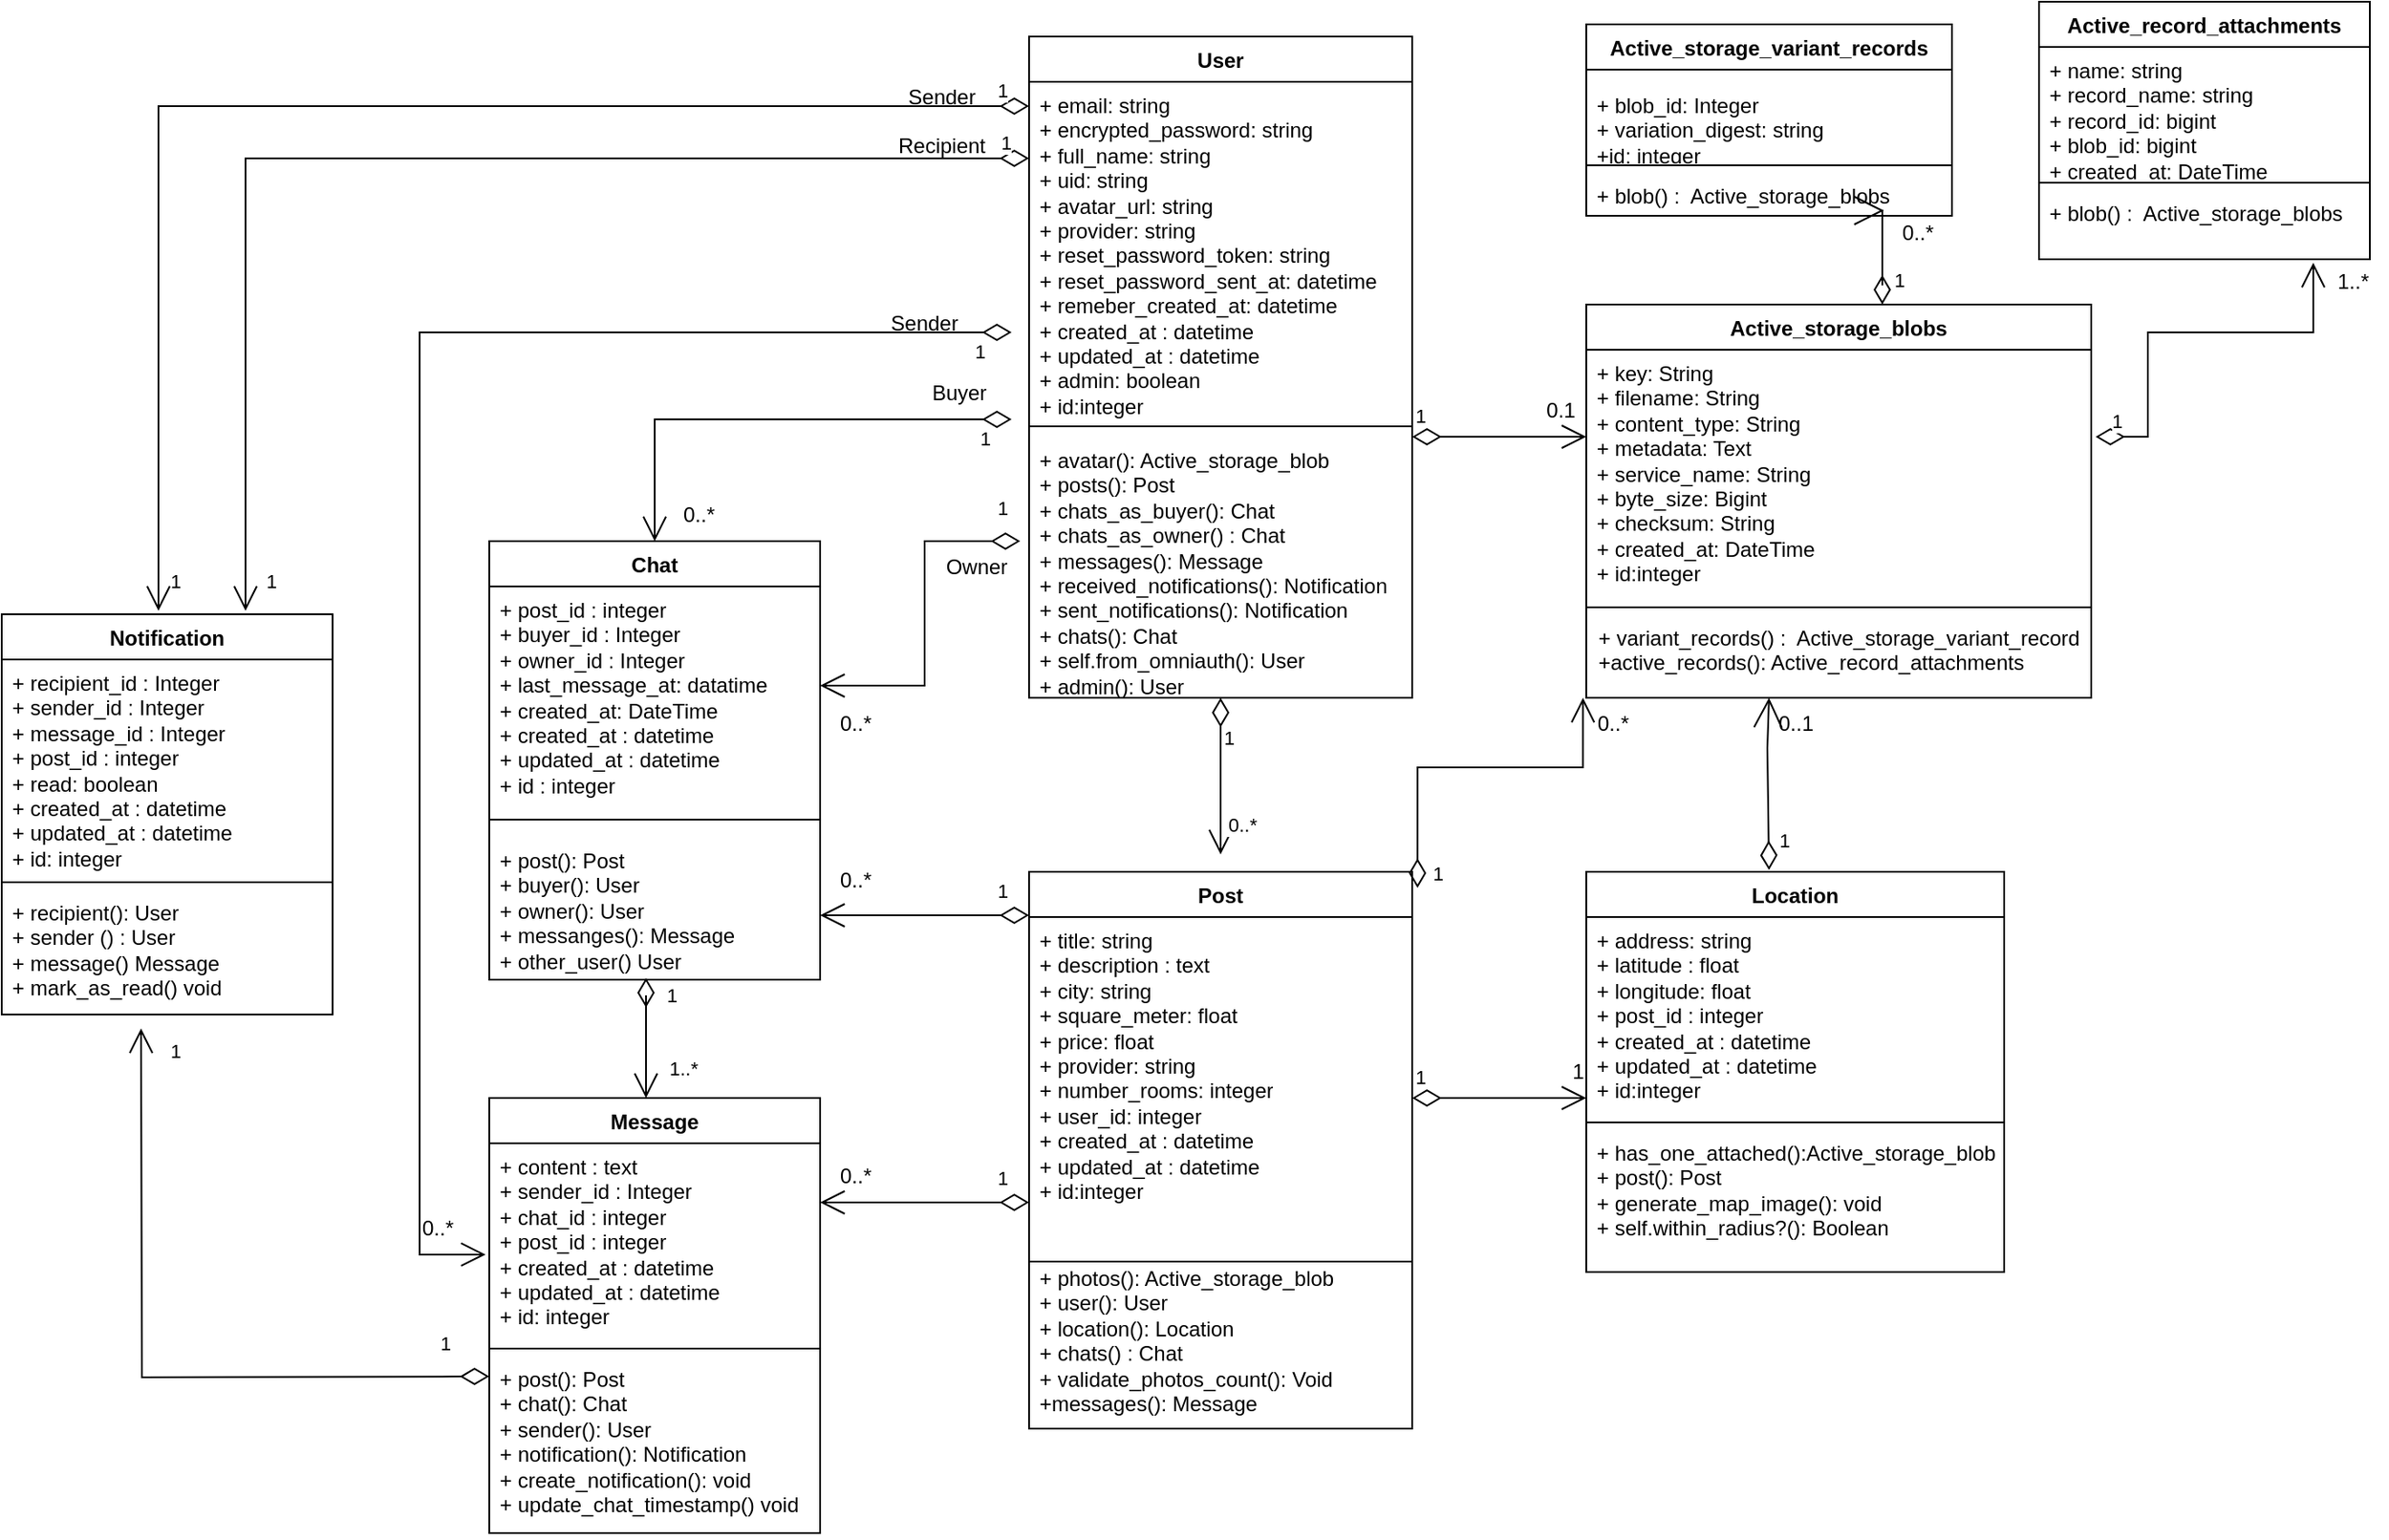 <mxfile version="24.6.5" type="device">
  <diagram name="Page-1" id="79sttr75bbqQJlArOYBK">
    <mxGraphModel dx="2217" dy="973" grid="1" gridSize="10" guides="1" tooltips="1" connect="1" arrows="1" fold="1" page="1" pageScale="1" pageWidth="850" pageHeight="1100" math="0" shadow="0">
      <root>
        <mxCell id="0" />
        <mxCell id="1" parent="0" />
        <mxCell id="OsrnES0SKi7QVxMVaG5j-71" value="Active_record_attachments" style="swimlane;fontStyle=1;align=center;verticalAlign=top;childLayout=stackLayout;horizontal=1;startSize=26;horizontalStack=0;resizeParent=1;resizeParentMax=0;resizeLast=0;collapsible=1;marginBottom=0;whiteSpace=wrap;html=1;" vertex="1" parent="1">
          <mxGeometry x="630" y="10" width="190" height="148" as="geometry" />
        </mxCell>
        <mxCell id="OsrnES0SKi7QVxMVaG5j-72" value="&lt;div&gt;+ name: string&lt;br&gt;&lt;/div&gt;&lt;div&gt;+ record_name: string&lt;/div&gt;&lt;div&gt;+ record_id: bigint&lt;/div&gt;&lt;div&gt;+ blob_id: bigint&lt;div&gt;+ created_at: DateTime&lt;/div&gt;&lt;/div&gt;&lt;div&gt;&lt;br&gt;&lt;/div&gt;" style="text;strokeColor=none;fillColor=none;align=left;verticalAlign=top;spacingLeft=4;spacingRight=4;overflow=hidden;rotatable=0;points=[[0,0.5],[1,0.5]];portConstraint=eastwest;whiteSpace=wrap;html=1;" vertex="1" parent="OsrnES0SKi7QVxMVaG5j-71">
          <mxGeometry y="26" width="190" height="74" as="geometry" />
        </mxCell>
        <mxCell id="OsrnES0SKi7QVxMVaG5j-73" value="" style="line;strokeWidth=1;fillColor=none;align=left;verticalAlign=middle;spacingTop=-1;spacingLeft=3;spacingRight=3;rotatable=0;labelPosition=right;points=[];portConstraint=eastwest;strokeColor=inherit;" vertex="1" parent="OsrnES0SKi7QVxMVaG5j-71">
          <mxGeometry y="100" width="190" height="8" as="geometry" />
        </mxCell>
        <mxCell id="OsrnES0SKi7QVxMVaG5j-74" value="&lt;div&gt;&lt;span class=&quot;hljs-type&quot;&gt;+ &lt;/span&gt;blob() :&amp;nbsp; Active_storage_blobs&lt;/div&gt;&lt;div&gt;&lt;br&gt;&lt;/div&gt;&lt;div&gt;&lt;br&gt;&lt;br&gt;&lt;/div&gt;" style="text;strokeColor=none;fillColor=none;align=left;verticalAlign=top;spacingLeft=4;spacingRight=4;overflow=hidden;rotatable=0;points=[[0,0.5],[1,0.5]];portConstraint=eastwest;whiteSpace=wrap;html=1;" vertex="1" parent="OsrnES0SKi7QVxMVaG5j-71">
          <mxGeometry y="108" width="190" height="40" as="geometry" />
        </mxCell>
        <mxCell id="OsrnES0SKi7QVxMVaG5j-76" value="1" style="endArrow=open;html=1;endSize=12;startArrow=diamondThin;startSize=14;startFill=0;edgeStyle=orthogonalEdgeStyle;align=left;verticalAlign=bottom;rounded=0;entryX=-0.01;entryY=1;entryDx=0;entryDy=0;entryPerimeter=0;" edge="1" parent="1">
          <mxGeometry x="-0.933" relative="1" as="geometry">
            <mxPoint x="662.5" y="260" as="sourcePoint" />
            <mxPoint x="787.5" y="160" as="targetPoint" />
            <Array as="points">
              <mxPoint x="692.5" y="200" />
              <mxPoint x="787.5" y="200" />
            </Array>
            <mxPoint as="offset" />
          </mxGeometry>
        </mxCell>
        <mxCell id="OsrnES0SKi7QVxMVaG5j-77" value="1..*" style="text;html=1;align=center;verticalAlign=middle;resizable=0;points=[];autosize=1;strokeColor=none;fillColor=none;container=0;" vertex="1" parent="1">
          <mxGeometry x="790" y="156" width="40" height="30" as="geometry" />
        </mxCell>
        <mxCell id="OsrnES0SKi7QVxMVaG5j-6" value="User" style="swimlane;fontStyle=1;align=center;verticalAlign=top;childLayout=stackLayout;horizontal=1;startSize=26;horizontalStack=0;resizeParent=1;resizeParentMax=0;resizeLast=0;collapsible=1;marginBottom=0;whiteSpace=wrap;html=1;container=0;" vertex="1" parent="1">
          <mxGeometry x="50" y="30" width="220" height="380" as="geometry">
            <mxRectangle x="260" y="80" width="100" height="30" as="alternateBounds" />
          </mxGeometry>
        </mxCell>
        <mxCell id="OsrnES0SKi7QVxMVaG5j-24" value="" style="endArrow=open;html=1;endSize=12;startArrow=diamondThin;startSize=14;startFill=0;edgeStyle=orthogonalEdgeStyle;rounded=0;exitX=0.5;exitY=1;exitDx=0;exitDy=0;" edge="1" parent="1" source="OsrnES0SKi7QVxMVaG5j-6">
          <mxGeometry y="20" relative="1" as="geometry">
            <mxPoint x="159.5" y="430" as="sourcePoint" />
            <mxPoint x="160" y="500" as="targetPoint" />
            <mxPoint as="offset" />
          </mxGeometry>
        </mxCell>
        <mxCell id="OsrnES0SKi7QVxMVaG5j-25" value="1" style="edgeLabel;resizable=0;html=1;align=left;verticalAlign=top;container=0;" connectable="0" vertex="1" parent="OsrnES0SKi7QVxMVaG5j-24">
          <mxGeometry x="-1" relative="1" as="geometry">
            <mxPoint y="10" as="offset" />
          </mxGeometry>
        </mxCell>
        <mxCell id="OsrnES0SKi7QVxMVaG5j-26" value="0..*" style="edgeLabel;resizable=0;html=1;align=right;verticalAlign=top;container=0;" connectable="0" vertex="1" parent="OsrnES0SKi7QVxMVaG5j-24">
          <mxGeometry x="1" relative="1" as="geometry">
            <mxPoint x="21" y="-30" as="offset" />
          </mxGeometry>
        </mxCell>
        <mxCell id="OsrnES0SKi7QVxMVaG5j-33" value="Post" style="swimlane;fontStyle=1;align=center;verticalAlign=top;childLayout=stackLayout;horizontal=1;startSize=26;horizontalStack=0;resizeParent=1;resizeParentMax=0;resizeLast=0;collapsible=1;marginBottom=0;whiteSpace=wrap;html=1;container=0;" vertex="1" parent="1">
          <mxGeometry x="50" y="510" width="220" height="320" as="geometry">
            <mxRectangle x="50" y="510" width="100" height="30" as="alternateBounds" />
          </mxGeometry>
        </mxCell>
        <mxCell id="OsrnES0SKi7QVxMVaG5j-37" value="Location" style="swimlane;fontStyle=1;align=center;verticalAlign=top;childLayout=stackLayout;horizontal=1;startSize=26;horizontalStack=0;resizeParent=1;resizeParentMax=0;resizeLast=0;collapsible=1;marginBottom=0;whiteSpace=wrap;html=1;container=0;" vertex="1" parent="1">
          <mxGeometry x="370" y="510" width="240" height="230" as="geometry">
            <mxRectangle x="260" y="80" width="100" height="30" as="alternateBounds" />
          </mxGeometry>
        </mxCell>
        <mxCell id="OsrnES0SKi7QVxMVaG5j-44" value="1" style="endArrow=open;html=1;endSize=12;startArrow=diamondThin;startSize=14;startFill=0;edgeStyle=orthogonalEdgeStyle;align=left;verticalAlign=bottom;rounded=0;" edge="1" parent="1">
          <mxGeometry x="-1" y="3" relative="1" as="geometry">
            <mxPoint x="270" y="640" as="sourcePoint" />
            <mxPoint x="370" y="640" as="targetPoint" />
          </mxGeometry>
        </mxCell>
        <mxCell id="OsrnES0SKi7QVxMVaG5j-45" value="1" style="text;html=1;align=center;verticalAlign=middle;resizable=0;points=[];autosize=1;strokeColor=none;fillColor=none;container=0;" vertex="1" parent="1">
          <mxGeometry x="350" y="610" width="30" height="30" as="geometry" />
        </mxCell>
        <mxCell id="OsrnES0SKi7QVxMVaG5j-50" value="Active_storage_blobs" style="swimlane;fontStyle=1;align=center;verticalAlign=top;childLayout=stackLayout;horizontal=1;startSize=26;horizontalStack=0;resizeParent=1;resizeParentMax=0;resizeLast=0;collapsible=1;marginBottom=0;whiteSpace=wrap;html=1;container=0;" vertex="1" parent="1">
          <mxGeometry x="370" y="184" width="290" height="226" as="geometry">
            <mxRectangle x="260" y="80" width="100" height="30" as="alternateBounds" />
          </mxGeometry>
        </mxCell>
        <mxCell id="OsrnES0SKi7QVxMVaG5j-54" value="1" style="endArrow=open;html=1;endSize=12;startArrow=diamondThin;startSize=14;startFill=0;edgeStyle=orthogonalEdgeStyle;align=left;verticalAlign=bottom;rounded=0;" edge="1" parent="1">
          <mxGeometry x="-1" y="3" relative="1" as="geometry">
            <mxPoint x="270" y="260" as="sourcePoint" />
            <mxPoint x="370" y="260" as="targetPoint" />
          </mxGeometry>
        </mxCell>
        <mxCell id="OsrnES0SKi7QVxMVaG5j-55" value="1" style="endArrow=open;html=1;endSize=15;startArrow=diamondThin;startSize=14;startFill=0;edgeStyle=orthogonalEdgeStyle;align=left;verticalAlign=bottom;rounded=0;entryX=0.433;entryY=1.021;entryDx=0;entryDy=0;entryPerimeter=0;exitX=0.379;exitY=0;exitDx=0;exitDy=0;exitPerimeter=0;sourcePerimeterSpacing=0;targetPerimeterSpacing=4;" edge="1" parent="1">
          <mxGeometry x="-0.82" y="-5" relative="1" as="geometry">
            <mxPoint x="474.96" y="508.99" as="sourcePoint" />
            <mxPoint x="474.93" y="409.998" as="targetPoint" />
            <Array as="points">
              <mxPoint x="474" y="438.99" />
              <mxPoint x="474" y="438.99" />
            </Array>
            <mxPoint as="offset" />
          </mxGeometry>
        </mxCell>
        <mxCell id="OsrnES0SKi7QVxMVaG5j-56" value="0..1" style="text;html=1;align=center;verticalAlign=middle;resizable=0;points=[];autosize=1;strokeColor=none;fillColor=none;container=0;" vertex="1" parent="1">
          <mxGeometry x="470" y="410" width="40" height="30" as="geometry" />
        </mxCell>
        <mxCell id="OsrnES0SKi7QVxMVaG5j-57" value="0.1" style="text;html=1;align=center;verticalAlign=middle;resizable=0;points=[];autosize=1;strokeColor=none;fillColor=none;container=0;" vertex="1" parent="1">
          <mxGeometry x="335" y="230" width="40" height="30" as="geometry" />
        </mxCell>
        <mxCell id="OsrnES0SKi7QVxMVaG5j-58" value="1" style="endArrow=open;html=1;endSize=12;startArrow=diamondThin;startSize=14;startFill=0;edgeStyle=orthogonalEdgeStyle;align=left;verticalAlign=bottom;rounded=0;exitX=1.014;exitY=0.029;exitDx=0;exitDy=0;exitPerimeter=0;entryX=-0.01;entryY=1;entryDx=0;entryDy=0;entryPerimeter=0;" edge="1" parent="1" source="OsrnES0SKi7QVxMVaG5j-33" target="OsrnES0SKi7QVxMVaG5j-53">
          <mxGeometry x="-1" y="-7" relative="1" as="geometry">
            <mxPoint x="260" y="450" as="sourcePoint" />
            <mxPoint x="360" y="450" as="targetPoint" />
            <Array as="points">
              <mxPoint x="273" y="450" />
              <mxPoint x="368" y="450" />
            </Array>
            <mxPoint y="1" as="offset" />
          </mxGeometry>
        </mxCell>
        <mxCell id="OsrnES0SKi7QVxMVaG5j-60" value="0..*" style="text;html=1;align=center;verticalAlign=middle;resizable=0;points=[];autosize=1;strokeColor=none;fillColor=none;container=0;" vertex="1" parent="1">
          <mxGeometry x="365" y="410" width="40" height="30" as="geometry" />
        </mxCell>
        <mxCell id="OsrnES0SKi7QVxMVaG5j-61" value="1" style="endArrow=open;html=1;endSize=15;startArrow=diamondThin;startSize=14;startFill=0;edgeStyle=orthogonalEdgeStyle;align=left;verticalAlign=bottom;rounded=0;sourcePerimeterSpacing=0;targetPerimeterSpacing=4;" edge="1" parent="1">
          <mxGeometry x="-0.82" y="-5" relative="1" as="geometry">
            <mxPoint x="540" y="184" as="sourcePoint" />
            <mxPoint x="541" y="130" as="targetPoint" />
            <Array as="points">
              <mxPoint x="540" y="172.99" />
              <mxPoint x="540" y="172.99" />
            </Array>
            <mxPoint as="offset" />
          </mxGeometry>
        </mxCell>
        <mxCell id="OsrnES0SKi7QVxMVaG5j-62" value="0..*" style="text;html=1;align=center;verticalAlign=middle;resizable=0;points=[];autosize=1;strokeColor=none;fillColor=none;container=0;" vertex="1" parent="1">
          <mxGeometry x="540" y="128" width="40" height="30" as="geometry" />
        </mxCell>
        <mxCell id="OsrnES0SKi7QVxMVaG5j-7" value="&lt;div&gt;+ email: string&lt;/div&gt;&lt;div&gt;+ encrypted_password: string&lt;br&gt;&lt;/div&gt;&lt;div&gt;+ full_name: string&lt;/div&gt;&lt;div&gt;+ uid: string&lt;/div&gt;&lt;div&gt;+ avatar_url: string&lt;/div&gt;&lt;div&gt;+ provider: string&lt;/div&gt;&lt;div&gt;+ reset_password_token: string&lt;/div&gt;&lt;div&gt;+ reset_password_sent_at: datetime&lt;br&gt;&lt;/div&gt;&lt;div&gt;+ remeber_created_at: datetime&lt;/div&gt;&lt;div&gt;+ created_at : datetime&lt;/div&gt;&lt;div&gt;+ updated_at : datetime&lt;/div&gt;&lt;div&gt;+ admin: boolean&lt;/div&gt;&lt;div&gt;+ id:integer&lt;/div&gt;&lt;div&gt;&lt;br&gt;&lt;/div&gt;" style="text;strokeColor=none;fillColor=none;align=left;verticalAlign=top;spacingLeft=4;spacingRight=4;overflow=hidden;rotatable=0;points=[[0,0.5],[1,0.5]];portConstraint=eastwest;whiteSpace=wrap;html=1;container=0;" vertex="1" parent="1">
          <mxGeometry x="50" y="56" width="220" height="194" as="geometry" />
        </mxCell>
        <mxCell id="OsrnES0SKi7QVxMVaG5j-8" value="" style="line;strokeWidth=1;fillColor=none;align=left;verticalAlign=middle;spacingTop=-1;spacingLeft=3;spacingRight=3;rotatable=0;labelPosition=right;points=[];portConstraint=eastwest;strokeColor=inherit;container=0;" vertex="1" parent="1">
          <mxGeometry x="50" y="250" width="220" height="8" as="geometry" />
        </mxCell>
        <mxCell id="OsrnES0SKi7QVxMVaG5j-9" value="&lt;div&gt;+ avatar(): Active_storage_blob&lt;/div&gt;&lt;div&gt;&lt;span class=&quot;hljs-type&quot;&gt;+ posts(): Post&lt;/span&gt;&lt;/div&gt;&lt;div&gt;&lt;span class=&quot;hljs-type&quot;&gt;+ &lt;/span&gt;chats_as_buyer(): Chat&lt;/div&gt;&lt;div&gt;+ chats_as_owner() : Chat&lt;/div&gt;&lt;div&gt;+ &lt;span class=&quot;hljs-string&quot;&gt;messages(): Message&lt;/span&gt;&lt;/div&gt;&lt;div&gt;&lt;span class=&quot;hljs-string&quot;&gt;+ &lt;/span&gt;&lt;span class=&quot;hljs-string&quot;&gt;received_notifications(): Notification&lt;/span&gt;&lt;/div&gt;&lt;div&gt;&lt;span class=&quot;hljs-string&quot;&gt;+ &lt;/span&gt;sent_notifications(): Notification&lt;/div&gt;&lt;div&gt;+ chats(): Chat&lt;/div&gt;&lt;div&gt;+&amp;nbsp;self.from_omniauth(): User&lt;/div&gt;&lt;div&gt;+ admin(): User&lt;br&gt; &lt;/div&gt;&lt;div&gt;&lt;br&gt;&lt;/div&gt;&lt;div&gt;&lt;br&gt;&lt;/div&gt;" style="text;strokeColor=none;fillColor=none;align=left;verticalAlign=top;spacingLeft=4;spacingRight=4;overflow=hidden;rotatable=0;points=[[0,0.5],[1,0.5]];portConstraint=eastwest;whiteSpace=wrap;html=1;container=0;" vertex="1" parent="1">
          <mxGeometry x="50" y="260" width="220" height="150" as="geometry" />
        </mxCell>
        <mxCell id="OsrnES0SKi7QVxMVaG5j-34" value="&lt;div&gt;+ title: string&lt;/div&gt;&lt;div&gt;+ description : text&lt;br&gt;&lt;/div&gt;&lt;div&gt;+ city: string&lt;/div&gt;&lt;div&gt;+ square_meter: float&lt;br&gt;&lt;/div&gt;&lt;div&gt;+ price: float&lt;br&gt;&lt;/div&gt;&lt;div&gt;+ provider: string&lt;/div&gt;&lt;div&gt;+ number_rooms: integer&lt;/div&gt;&lt;div&gt;+ user_id: integer&lt;br&gt;&lt;/div&gt;&lt;div&gt;+ created_at : datetime&lt;/div&gt;&lt;div&gt;+ updated_at : datetime&lt;/div&gt;&lt;div&gt;+ id:integer&lt;br&gt;&lt;/div&gt;&lt;div&gt;&lt;br&gt;&lt;/div&gt;&lt;div&gt;&lt;br&gt;&lt;/div&gt;" style="text;strokeColor=none;fillColor=none;align=left;verticalAlign=top;spacingLeft=4;spacingRight=4;overflow=hidden;rotatable=0;points=[[0,0.5],[1,0.5]];portConstraint=eastwest;whiteSpace=wrap;html=1;container=0;" vertex="1" parent="1">
          <mxGeometry x="50" y="536" width="220" height="194" as="geometry" />
        </mxCell>
        <mxCell id="OsrnES0SKi7QVxMVaG5j-35" value="" style="line;strokeWidth=1;fillColor=none;align=left;verticalAlign=middle;spacingTop=-1;spacingLeft=3;spacingRight=3;rotatable=0;labelPosition=right;points=[];portConstraint=eastwest;strokeColor=inherit;container=0;" vertex="1" parent="1">
          <mxGeometry x="50" y="730" width="220" height="8" as="geometry" />
        </mxCell>
        <mxCell id="OsrnES0SKi7QVxMVaG5j-36" value="&lt;div&gt;+ photos(): Active_storage_blob&lt;/div&gt;&lt;div&gt;&lt;span class=&quot;hljs-type&quot;&gt;+ user(): User&lt;br&gt;&lt;/span&gt;&lt;/div&gt;&lt;div&gt;&lt;span class=&quot;hljs-type&quot;&gt;+ &lt;/span&gt;location(): Location&lt;br&gt;&lt;/div&gt;&lt;div&gt;+ chats() : Chat&lt;/div&gt;&lt;div&gt;+ &lt;span class=&quot;hljs-string&quot;&gt;validate_photos_count(): Void&lt;br&gt;&lt;/span&gt;&lt;/div&gt;&lt;div&gt;+messages(): Message&lt;br&gt;&lt;/div&gt;&lt;div&gt;&lt;br&gt;&lt;/div&gt;" style="text;strokeColor=none;fillColor=none;align=left;verticalAlign=top;spacingLeft=4;spacingRight=4;overflow=hidden;rotatable=0;points=[[0,0.5],[1,0.5]];portConstraint=eastwest;whiteSpace=wrap;html=1;container=0;" vertex="1" parent="1">
          <mxGeometry x="50" y="730" width="220" height="90" as="geometry" />
        </mxCell>
        <mxCell id="OsrnES0SKi7QVxMVaG5j-38" value="&lt;div&gt;+ address: string&lt;/div&gt;&lt;div&gt;+ latitude : float&lt;br&gt;&lt;/div&gt;&lt;div&gt;+ longitude: float&lt;br&gt;&lt;/div&gt;&lt;div&gt;+ post_id : integer&lt;br&gt;&lt;/div&gt;&lt;div&gt;+ created_at : datetime&lt;/div&gt;&lt;div&gt;+ updated_at : datetime&lt;/div&gt;&lt;div&gt;+ id:integer&lt;br&gt;&lt;/div&gt;&lt;div&gt;&lt;br&gt;&lt;/div&gt;&lt;div&gt;&lt;br&gt;&lt;/div&gt;" style="text;strokeColor=none;fillColor=none;align=left;verticalAlign=top;spacingLeft=4;spacingRight=4;overflow=hidden;rotatable=0;points=[[0,0.5],[1,0.5]];portConstraint=eastwest;whiteSpace=wrap;html=1;container=0;" vertex="1" parent="1">
          <mxGeometry x="370" y="536" width="240" height="114" as="geometry" />
        </mxCell>
        <mxCell id="OsrnES0SKi7QVxMVaG5j-39" value="" style="line;strokeWidth=1;fillColor=none;align=left;verticalAlign=middle;spacingTop=-1;spacingLeft=3;spacingRight=3;rotatable=0;labelPosition=right;points=[];portConstraint=eastwest;strokeColor=inherit;container=0;" vertex="1" parent="1">
          <mxGeometry x="370" y="650" width="240" height="8" as="geometry" />
        </mxCell>
        <mxCell id="OsrnES0SKi7QVxMVaG5j-40" value="&lt;div&gt;+&amp;nbsp;has_one_attached():Active_storage_blob&lt;/div&gt;&lt;div&gt;&lt;span class=&quot;hljs-type&quot;&gt;+ post(): Post&lt;br&gt;&lt;/span&gt;&lt;/div&gt;&lt;div&gt;&lt;span class=&quot;hljs-type&quot;&gt;+ &lt;/span&gt;generate_map_image(): void&lt;br&gt;&lt;/div&gt;&lt;div&gt;+&amp;nbsp;self.within_radius?&lt;span class=&quot;hljs-string&quot;&gt;(): Boolean&lt;br&gt;&lt;/span&gt;&lt;/div&gt;&lt;div&gt;&lt;br&gt;&lt;/div&gt;&lt;div&gt;&lt;br&gt;&lt;/div&gt;" style="text;strokeColor=none;fillColor=none;align=left;verticalAlign=top;spacingLeft=4;spacingRight=4;overflow=hidden;rotatable=0;points=[[0,0.5],[1,0.5]];portConstraint=eastwest;whiteSpace=wrap;html=1;container=0;" vertex="1" parent="1">
          <mxGeometry x="370" y="658" width="240" height="82" as="geometry" />
        </mxCell>
        <mxCell id="OsrnES0SKi7QVxMVaG5j-48" value="" style="line;strokeWidth=1;fillColor=none;align=left;verticalAlign=middle;spacingTop=-1;spacingLeft=3;spacingRight=3;rotatable=0;labelPosition=right;points=[];portConstraint=eastwest;strokeColor=inherit;container=0;" vertex="1" parent="1">
          <mxGeometry x="370" y="100" width="210" height="8" as="geometry" />
        </mxCell>
        <mxCell id="OsrnES0SKi7QVxMVaG5j-51" value="&lt;div&gt;+ key: String&lt;/div&gt;&lt;div&gt;+ filename: String &lt;/div&gt;&lt;div&gt;+ content_type: String&lt;/div&gt;&lt;div&gt;+ metadata: Text &lt;/div&gt;&lt;div&gt;+ service_name: String&lt;/div&gt;&lt;div&gt;+ byte_size: &lt;span class=&quot;hljs-type&quot;&gt;Bigint&lt;/span&gt; &lt;/div&gt;&lt;div&gt;+ checksum: String &lt;/div&gt;&lt;div&gt;+ created_at: DateTime&lt;/div&gt;&lt;div&gt;+ id:integer&lt;br&gt;&lt;/div&gt;&lt;div&gt;&lt;br&gt;&lt;/div&gt;&lt;div&gt;&lt;br&gt;&lt;/div&gt;" style="text;strokeColor=none;fillColor=none;align=left;verticalAlign=top;spacingLeft=4;spacingRight=4;overflow=hidden;rotatable=0;points=[[0,0.5],[1,0.5]];portConstraint=eastwest;whiteSpace=wrap;html=1;container=0;" vertex="1" parent="1">
          <mxGeometry x="370" y="210" width="200" height="144" as="geometry" />
        </mxCell>
        <mxCell id="OsrnES0SKi7QVxMVaG5j-52" value="" style="line;strokeWidth=1;fillColor=none;align=left;verticalAlign=middle;spacingTop=-1;spacingLeft=3;spacingRight=3;rotatable=0;labelPosition=right;points=[];portConstraint=eastwest;strokeColor=inherit;container=0;" vertex="1" parent="1">
          <mxGeometry x="370" y="354" width="290" height="8" as="geometry" />
        </mxCell>
        <mxCell id="OsrnES0SKi7QVxMVaG5j-53" value="&lt;div&gt;&lt;span class=&quot;hljs-type&quot;&gt;+ &lt;/span&gt;variant_records() :&amp;nbsp; Active_storage_variant_record&lt;/div&gt;&lt;div&gt;+active_records(): Active_record_attachments&lt;br&gt;&lt;/div&gt;&lt;div&gt;&lt;br&gt;&lt;/div&gt;&lt;div&gt;&lt;br&gt;&lt;/div&gt;" style="text;strokeColor=none;fillColor=none;align=left;verticalAlign=top;spacingLeft=4;spacingRight=4;overflow=hidden;rotatable=0;points=[[0,0.5],[1,0.5]];portConstraint=eastwest;whiteSpace=wrap;html=1;container=0;" vertex="1" parent="1">
          <mxGeometry x="371" y="362" width="289" height="48" as="geometry" />
        </mxCell>
        <mxCell id="OsrnES0SKi7QVxMVaG5j-81" value="Chat" style="swimlane;fontStyle=1;align=center;verticalAlign=top;childLayout=stackLayout;horizontal=1;startSize=26;horizontalStack=0;resizeParent=1;resizeParentMax=0;resizeLast=0;collapsible=1;marginBottom=0;whiteSpace=wrap;html=1;" vertex="1" parent="1">
          <mxGeometry x="-260" y="320" width="190" height="252" as="geometry" />
        </mxCell>
        <mxCell id="OsrnES0SKi7QVxMVaG5j-82" value="&lt;div&gt;+ post_id : integer&lt;/div&gt;&lt;div&gt;+ buyer_id : Integer&lt;br&gt;&lt;/div&gt;+ owner_id : Integer&lt;br&gt;&lt;div&gt;+ last_message_at: datatime&lt;br&gt;&lt;div&gt;+ created_at: DateTime&lt;/div&gt;&lt;div&gt;&lt;div&gt;+ created_at : datetime&lt;/div&gt;&lt;div&gt;+ updated_at : datetime&lt;/div&gt;&lt;div&gt;+ id : integer&lt;br&gt;&lt;/div&gt;&lt;/div&gt;&lt;div&gt;&lt;br&gt;&lt;/div&gt;&lt;/div&gt;&lt;div&gt;&lt;br&gt;&lt;/div&gt;" style="text;strokeColor=none;fillColor=none;align=left;verticalAlign=top;spacingLeft=4;spacingRight=4;overflow=hidden;rotatable=0;points=[[0,0.5],[1,0.5]];portConstraint=eastwest;whiteSpace=wrap;html=1;" vertex="1" parent="OsrnES0SKi7QVxMVaG5j-81">
          <mxGeometry y="26" width="190" height="124" as="geometry" />
        </mxCell>
        <mxCell id="OsrnES0SKi7QVxMVaG5j-83" value="" style="line;strokeWidth=1;fillColor=none;align=left;verticalAlign=middle;spacingTop=-1;spacingLeft=3;spacingRight=3;rotatable=0;labelPosition=right;points=[];portConstraint=eastwest;strokeColor=inherit;" vertex="1" parent="OsrnES0SKi7QVxMVaG5j-81">
          <mxGeometry y="150" width="190" height="20" as="geometry" />
        </mxCell>
        <mxCell id="OsrnES0SKi7QVxMVaG5j-84" value="&lt;div&gt;+ post(): Post&lt;/div&gt;&lt;div&gt;+ buyer(): User&lt;/div&gt;&lt;div&gt;+ owner(): User&lt;/div&gt;&lt;div&gt;+ messanges(): Message&lt;/div&gt;&lt;div&gt;+ other_user() User&lt;br&gt;&lt;/div&gt;" style="text;strokeColor=none;fillColor=none;align=left;verticalAlign=top;spacingLeft=4;spacingRight=4;overflow=hidden;rotatable=0;points=[[0,0.5],[1,0.5]];portConstraint=eastwest;whiteSpace=wrap;html=1;" vertex="1" parent="OsrnES0SKi7QVxMVaG5j-81">
          <mxGeometry y="170" width="190" height="82" as="geometry" />
        </mxCell>
        <mxCell id="OsrnES0SKi7QVxMVaG5j-86" value="1" style="endArrow=open;html=1;endSize=12;startArrow=diamondThin;startSize=14;startFill=0;edgeStyle=orthogonalEdgeStyle;align=left;verticalAlign=bottom;rounded=0;exitX=-0.023;exitY=0.4;exitDx=0;exitDy=0;exitPerimeter=0;" edge="1" parent="1" source="OsrnES0SKi7QVxMVaG5j-9" target="OsrnES0SKi7QVxMVaG5j-82">
          <mxGeometry x="-0.849" y="-10" relative="1" as="geometry">
            <mxPoint x="20" y="430" as="sourcePoint" />
            <mxPoint x="25" y="390" as="targetPoint" />
            <Array as="points">
              <mxPoint x="-10" y="320" />
              <mxPoint x="-10" y="403" />
            </Array>
            <mxPoint as="offset" />
          </mxGeometry>
        </mxCell>
        <mxCell id="OsrnES0SKi7QVxMVaG5j-87" value="1" style="endArrow=open;html=1;endSize=12;startArrow=diamondThin;startSize=14;startFill=0;edgeStyle=orthogonalEdgeStyle;align=left;verticalAlign=bottom;rounded=0;exitX=1;exitY=1;exitDx=0;exitDy=0;" edge="1" parent="1" source="OsrnES0SKi7QVxMVaG5j-90" target="OsrnES0SKi7QVxMVaG5j-81">
          <mxGeometry x="-0.855" y="20" relative="1" as="geometry">
            <mxPoint x="50" y="190" as="sourcePoint" />
            <mxPoint x="-65" y="273" as="targetPoint" />
            <Array as="points">
              <mxPoint x="-165" y="250" />
            </Array>
            <mxPoint as="offset" />
          </mxGeometry>
        </mxCell>
        <mxCell id="OsrnES0SKi7QVxMVaG5j-88" value="0..*" style="text;html=1;align=center;verticalAlign=middle;resizable=0;points=[];autosize=1;strokeColor=none;fillColor=none;container=0;" vertex="1" parent="1">
          <mxGeometry x="-70" y="410" width="40" height="30" as="geometry" />
        </mxCell>
        <mxCell id="OsrnES0SKi7QVxMVaG5j-89" value="0..*" style="text;html=1;align=center;verticalAlign=middle;resizable=0;points=[];autosize=1;strokeColor=none;fillColor=none;container=0;" vertex="1" parent="1">
          <mxGeometry x="-160" y="290" width="40" height="30" as="geometry" />
        </mxCell>
        <mxCell id="OsrnES0SKi7QVxMVaG5j-90" value="Buyer" style="text;strokeColor=none;align=center;fillColor=none;html=1;verticalAlign=middle;whiteSpace=wrap;rounded=0;" vertex="1" parent="1">
          <mxGeometry x="-20" y="220" width="60" height="30" as="geometry" />
        </mxCell>
        <mxCell id="OsrnES0SKi7QVxMVaG5j-91" value="Owner" style="text;strokeColor=none;align=center;fillColor=none;html=1;verticalAlign=middle;whiteSpace=wrap;rounded=0;" vertex="1" parent="1">
          <mxGeometry x="-10" y="320" width="60" height="30" as="geometry" />
        </mxCell>
        <mxCell id="OsrnES0SKi7QVxMVaG5j-93" value="1" style="endArrow=open;html=1;endSize=12;startArrow=diamondThin;startSize=14;startFill=0;edgeStyle=orthogonalEdgeStyle;align=left;verticalAlign=bottom;rounded=0;" edge="1" parent="1">
          <mxGeometry x="-0.667" y="-5" relative="1" as="geometry">
            <mxPoint x="50" y="535" as="sourcePoint" />
            <mxPoint x="-70" y="535" as="targetPoint" />
            <mxPoint as="offset" />
          </mxGeometry>
        </mxCell>
        <mxCell id="OsrnES0SKi7QVxMVaG5j-96" value="0..*" style="text;html=1;align=center;verticalAlign=middle;resizable=0;points=[];autosize=1;strokeColor=none;fillColor=none;container=0;" vertex="1" parent="1">
          <mxGeometry x="-70" y="500" width="40" height="30" as="geometry" />
        </mxCell>
        <mxCell id="OsrnES0SKi7QVxMVaG5j-97" value="" style="group" vertex="1" connectable="0" parent="1">
          <mxGeometry x="370" y="23" width="210" height="117" as="geometry" />
        </mxCell>
        <mxCell id="OsrnES0SKi7QVxMVaG5j-46" value="Active_storage_variant_records" style="swimlane;fontStyle=1;align=center;verticalAlign=top;childLayout=stackLayout;horizontal=1;startSize=26;horizontalStack=0;resizeParent=1;resizeParentMax=0;resizeLast=0;collapsible=1;marginBottom=0;whiteSpace=wrap;html=1;container=0;" vertex="1" parent="OsrnES0SKi7QVxMVaG5j-97">
          <mxGeometry width="210" height="110" as="geometry">
            <mxRectangle x="260" y="80" width="100" height="30" as="alternateBounds" />
          </mxGeometry>
        </mxCell>
        <mxCell id="OsrnES0SKi7QVxMVaG5j-47" value="&lt;div&gt;+ blob_id: Integer&lt;br&gt;&lt;/div&gt;&lt;div&gt;+ variation_digest: string &lt;/div&gt;+id: integer&lt;br&gt;&lt;div&gt;&lt;br&gt;&lt;/div&gt;&lt;div&gt;&lt;br&gt;&lt;/div&gt;&lt;div&gt;&lt;br&gt;&lt;/div&gt;" style="text;strokeColor=none;fillColor=none;align=left;verticalAlign=top;spacingLeft=4;spacingRight=4;overflow=hidden;rotatable=0;points=[[0,0.5],[1,0.5]];portConstraint=eastwest;whiteSpace=wrap;html=1;container=0;" vertex="1" parent="OsrnES0SKi7QVxMVaG5j-97">
          <mxGeometry y="33" width="210" height="44" as="geometry" />
        </mxCell>
        <mxCell id="OsrnES0SKi7QVxMVaG5j-49" value="&lt;div&gt;&lt;span class=&quot;hljs-type&quot;&gt;+ &lt;/span&gt;blob() :&amp;nbsp; Active_storage_blobs&lt;/div&gt;&lt;div&gt;&lt;br&gt;&lt;/div&gt;&lt;div&gt;&lt;br&gt;&lt;/div&gt;" style="text;strokeColor=none;fillColor=none;align=left;verticalAlign=top;spacingLeft=4;spacingRight=4;overflow=hidden;rotatable=0;points=[[0,0.5],[1,0.5]];portConstraint=eastwest;whiteSpace=wrap;html=1;container=0;" vertex="1" parent="OsrnES0SKi7QVxMVaG5j-97">
          <mxGeometry y="85" width="210" height="32" as="geometry" />
        </mxCell>
        <mxCell id="OsrnES0SKi7QVxMVaG5j-104" value="Message" style="swimlane;fontStyle=1;align=center;verticalAlign=top;childLayout=stackLayout;horizontal=1;startSize=26;horizontalStack=0;resizeParent=1;resizeParentMax=0;resizeLast=0;collapsible=1;marginBottom=0;whiteSpace=wrap;html=1;" vertex="1" parent="1">
          <mxGeometry x="-260" y="640" width="190" height="250" as="geometry" />
        </mxCell>
        <mxCell id="OsrnES0SKi7QVxMVaG5j-105" value="&lt;div&gt;+ content : text&lt;/div&gt;&lt;div&gt;+ sender_id : Integer&lt;/div&gt;&lt;div&gt;+ chat_id : integer&lt;br&gt;&lt;/div&gt;&lt;div&gt;+ post_id : integer&lt;/div&gt;&lt;div&gt;&lt;div&gt;+ created_at : datetime&lt;/div&gt;&lt;div&gt;+ updated_at : datetime&lt;/div&gt;&lt;div&gt;+ id: integer&lt;br&gt;&lt;/div&gt;&lt;/div&gt;&lt;div&gt;&lt;br&gt;&lt;/div&gt;" style="text;strokeColor=none;fillColor=none;align=left;verticalAlign=top;spacingLeft=4;spacingRight=4;overflow=hidden;rotatable=0;points=[[0,0.5],[1,0.5]];portConstraint=eastwest;whiteSpace=wrap;html=1;" vertex="1" parent="OsrnES0SKi7QVxMVaG5j-104">
          <mxGeometry y="26" width="190" height="114" as="geometry" />
        </mxCell>
        <mxCell id="OsrnES0SKi7QVxMVaG5j-106" value="" style="line;strokeWidth=1;fillColor=none;align=left;verticalAlign=middle;spacingTop=-1;spacingLeft=3;spacingRight=3;rotatable=0;labelPosition=right;points=[];portConstraint=eastwest;strokeColor=inherit;" vertex="1" parent="OsrnES0SKi7QVxMVaG5j-104">
          <mxGeometry y="140" width="190" height="8" as="geometry" />
        </mxCell>
        <mxCell id="OsrnES0SKi7QVxMVaG5j-107" value="&lt;div&gt;+ post(): Post&lt;/div&gt;&lt;div&gt;+ chat(): Chat&lt;/div&gt;&lt;div&gt;+ sender(): User&lt;/div&gt;&lt;div&gt;+ notification(): Notification&lt;br&gt;&lt;/div&gt;&lt;div&gt;+ create_notification(): void&lt;br&gt;&lt;/div&gt;&lt;div&gt;+ update_chat_timestamp() void&lt;br&gt;&lt;/div&gt;" style="text;strokeColor=none;fillColor=none;align=left;verticalAlign=top;spacingLeft=4;spacingRight=4;overflow=hidden;rotatable=0;points=[[0,0.5],[1,0.5]];portConstraint=eastwest;whiteSpace=wrap;html=1;" vertex="1" parent="OsrnES0SKi7QVxMVaG5j-104">
          <mxGeometry y="148" width="190" height="102" as="geometry" />
        </mxCell>
        <mxCell id="OsrnES0SKi7QVxMVaG5j-108" value="1" style="endArrow=open;html=1;endSize=12;startArrow=diamondThin;startSize=14;startFill=0;edgeStyle=orthogonalEdgeStyle;align=left;verticalAlign=bottom;rounded=0;" edge="1" parent="1">
          <mxGeometry x="-0.449" y="10" relative="1" as="geometry">
            <mxPoint x="-170" y="571" as="sourcePoint" />
            <mxPoint x="-170" y="640" as="targetPoint" />
            <Array as="points">
              <mxPoint x="-170" y="581" />
              <mxPoint x="-170" y="581" />
            </Array>
            <mxPoint as="offset" />
          </mxGeometry>
        </mxCell>
        <mxCell id="OsrnES0SKi7QVxMVaG5j-109" value="1..*" style="edgeLabel;resizable=0;html=1;align=right;verticalAlign=top;container=0;" connectable="0" vertex="1" parent="1">
          <mxGeometry x="-139.996" y="609.997" as="geometry" />
        </mxCell>
        <mxCell id="OsrnES0SKi7QVxMVaG5j-110" value="Notification" style="swimlane;fontStyle=1;align=center;verticalAlign=top;childLayout=stackLayout;horizontal=1;startSize=26;horizontalStack=0;resizeParent=1;resizeParentMax=0;resizeLast=0;collapsible=1;marginBottom=0;whiteSpace=wrap;html=1;" vertex="1" parent="1">
          <mxGeometry x="-540" y="362" width="190" height="230" as="geometry" />
        </mxCell>
        <mxCell id="OsrnES0SKi7QVxMVaG5j-111" value="&lt;div&gt;+ recipient_id : Integer&lt;br&gt;&lt;/div&gt;&lt;div&gt;+ sender_id : Integer&lt;/div&gt;&lt;div&gt;+ message_id : Integer&lt;br&gt;&lt;/div&gt;&lt;div&gt;+ post_id : integer&lt;/div&gt;&lt;div&gt;&lt;div&gt;+ read: boolean&lt;br&gt;&lt;/div&gt;&lt;div&gt;&lt;div&gt;+ created_at : datetime&lt;/div&gt;&lt;div&gt;+ updated_at : datetime&lt;/div&gt;&lt;/div&gt;&lt;div&gt;+ id: integer&lt;br&gt;&lt;/div&gt;&lt;/div&gt;&lt;div&gt;&lt;br&gt;&lt;/div&gt;" style="text;strokeColor=none;fillColor=none;align=left;verticalAlign=top;spacingLeft=4;spacingRight=4;overflow=hidden;rotatable=0;points=[[0,0.5],[1,0.5]];portConstraint=eastwest;whiteSpace=wrap;html=1;" vertex="1" parent="OsrnES0SKi7QVxMVaG5j-110">
          <mxGeometry y="26" width="190" height="124" as="geometry" />
        </mxCell>
        <mxCell id="OsrnES0SKi7QVxMVaG5j-112" value="" style="line;strokeWidth=1;fillColor=none;align=left;verticalAlign=middle;spacingTop=-1;spacingLeft=3;spacingRight=3;rotatable=0;labelPosition=right;points=[];portConstraint=eastwest;strokeColor=inherit;" vertex="1" parent="OsrnES0SKi7QVxMVaG5j-110">
          <mxGeometry y="150" width="190" height="8" as="geometry" />
        </mxCell>
        <mxCell id="OsrnES0SKi7QVxMVaG5j-113" value="&lt;div&gt;+ recipient(): User&lt;br&gt;&lt;/div&gt;&lt;div&gt;+ sender () : User&lt;br&gt;&lt;/div&gt;&lt;div&gt;+ message() Message&lt;br&gt;&lt;/div&gt;&lt;div&gt;+ mark_as_read() void&lt;br&gt;&lt;/div&gt;" style="text;strokeColor=none;fillColor=none;align=left;verticalAlign=top;spacingLeft=4;spacingRight=4;overflow=hidden;rotatable=0;points=[[0,0.5],[1,0.5]];portConstraint=eastwest;whiteSpace=wrap;html=1;" vertex="1" parent="OsrnES0SKi7QVxMVaG5j-110">
          <mxGeometry y="158" width="190" height="72" as="geometry" />
        </mxCell>
        <mxCell id="OsrnES0SKi7QVxMVaG5j-114" value="1" style="endArrow=open;html=1;endSize=12;startArrow=diamondThin;startSize=14;startFill=0;edgeStyle=orthogonalEdgeStyle;align=left;verticalAlign=bottom;rounded=0;entryX=-0.011;entryY=0.561;entryDx=0;entryDy=0;entryPerimeter=0;" edge="1" parent="1" target="OsrnES0SKi7QVxMVaG5j-105">
          <mxGeometry x="-0.949" y="20" relative="1" as="geometry">
            <mxPoint x="40" y="200" as="sourcePoint" />
            <mxPoint x="-280" y="260" as="targetPoint" />
            <Array as="points">
              <mxPoint x="-60" y="200" />
              <mxPoint x="-300" y="200" />
              <mxPoint x="-300" y="730" />
            </Array>
            <mxPoint as="offset" />
          </mxGeometry>
        </mxCell>
        <mxCell id="OsrnES0SKi7QVxMVaG5j-115" value="0..*" style="text;html=1;align=center;verticalAlign=middle;resizable=0;points=[];autosize=1;strokeColor=none;fillColor=none;container=0;" vertex="1" parent="1">
          <mxGeometry x="-310" y="700" width="40" height="30" as="geometry" />
        </mxCell>
        <mxCell id="OsrnES0SKi7QVxMVaG5j-116" value="Sender" style="text;strokeColor=none;align=center;fillColor=none;html=1;verticalAlign=middle;whiteSpace=wrap;rounded=0;" vertex="1" parent="1">
          <mxGeometry x="-40" y="180" width="60" height="30" as="geometry" />
        </mxCell>
        <mxCell id="OsrnES0SKi7QVxMVaG5j-117" value="1" style="endArrow=open;html=1;endSize=12;startArrow=diamondThin;startSize=14;startFill=0;edgeStyle=orthogonalEdgeStyle;align=left;verticalAlign=bottom;rounded=0;" edge="1" parent="1">
          <mxGeometry x="-0.667" y="-5" relative="1" as="geometry">
            <mxPoint x="50" y="700" as="sourcePoint" />
            <mxPoint x="-70" y="700" as="targetPoint" />
            <mxPoint as="offset" />
          </mxGeometry>
        </mxCell>
        <mxCell id="OsrnES0SKi7QVxMVaG5j-118" value="0..*" style="text;html=1;align=center;verticalAlign=middle;resizable=0;points=[];autosize=1;strokeColor=none;fillColor=none;container=0;" vertex="1" parent="1">
          <mxGeometry x="-70" y="670" width="40" height="30" as="geometry" />
        </mxCell>
        <mxCell id="OsrnES0SKi7QVxMVaG5j-119" value="1" style="endArrow=open;html=1;endSize=12;startArrow=diamondThin;startSize=14;startFill=0;edgeStyle=orthogonalEdgeStyle;align=left;verticalAlign=bottom;rounded=0;exitX=-0.023;exitY=0.4;exitDx=0;exitDy=0;exitPerimeter=0;" edge="1" parent="1">
          <mxGeometry x="-0.949" relative="1" as="geometry">
            <mxPoint x="50" y="70" as="sourcePoint" />
            <mxPoint x="-450" y="360" as="targetPoint" />
            <Array as="points">
              <mxPoint x="-450" y="70" />
            </Array>
            <mxPoint as="offset" />
          </mxGeometry>
        </mxCell>
        <mxCell id="OsrnES0SKi7QVxMVaG5j-120" value="Sender" style="text;strokeColor=none;align=center;fillColor=none;html=1;verticalAlign=middle;whiteSpace=wrap;rounded=0;" vertex="1" parent="1">
          <mxGeometry x="-30" y="50" width="60" height="30" as="geometry" />
        </mxCell>
        <mxCell id="OsrnES0SKi7QVxMVaG5j-121" value="1" style="edgeLabel;resizable=0;html=1;align=left;verticalAlign=top;container=0;" connectable="0" vertex="1" parent="1">
          <mxGeometry x="-445" y="330" as="geometry" />
        </mxCell>
        <mxCell id="OsrnES0SKi7QVxMVaG5j-122" value="1" style="endArrow=open;html=1;endSize=12;startArrow=diamondThin;startSize=14;startFill=0;edgeStyle=orthogonalEdgeStyle;align=left;verticalAlign=bottom;rounded=0;exitX=-0.023;exitY=0.4;exitDx=0;exitDy=0;exitPerimeter=0;" edge="1" parent="1">
          <mxGeometry x="-0.949" relative="1" as="geometry">
            <mxPoint x="50" y="100" as="sourcePoint" />
            <mxPoint x="-400" y="360" as="targetPoint" />
            <Array as="points">
              <mxPoint x="-400" y="100" />
            </Array>
            <mxPoint as="offset" />
          </mxGeometry>
        </mxCell>
        <mxCell id="OsrnES0SKi7QVxMVaG5j-124" value="Recipient" style="text;strokeColor=none;align=center;fillColor=none;html=1;verticalAlign=middle;whiteSpace=wrap;rounded=0;" vertex="1" parent="1">
          <mxGeometry x="-30" y="78" width="60" height="30" as="geometry" />
        </mxCell>
        <mxCell id="OsrnES0SKi7QVxMVaG5j-127" value="1" style="edgeLabel;resizable=0;html=1;align=left;verticalAlign=top;container=0;" connectable="0" vertex="1" parent="1">
          <mxGeometry x="-390" y="330" as="geometry" />
        </mxCell>
        <mxCell id="OsrnES0SKi7QVxMVaG5j-128" value="1" style="endArrow=open;html=1;endSize=12;startArrow=diamondThin;startSize=14;startFill=0;edgeStyle=orthogonalEdgeStyle;align=left;verticalAlign=bottom;rounded=0;" edge="1" parent="1">
          <mxGeometry x="-0.85" y="-10" relative="1" as="geometry">
            <mxPoint x="-260" y="800" as="sourcePoint" />
            <mxPoint x="-460" y="600" as="targetPoint" />
            <mxPoint as="offset" />
          </mxGeometry>
        </mxCell>
        <mxCell id="OsrnES0SKi7QVxMVaG5j-129" value="1" style="edgeLabel;resizable=0;html=1;align=left;verticalAlign=top;container=0;" connectable="0" vertex="1" parent="1">
          <mxGeometry x="-445" y="600" as="geometry" />
        </mxCell>
      </root>
    </mxGraphModel>
  </diagram>
</mxfile>
